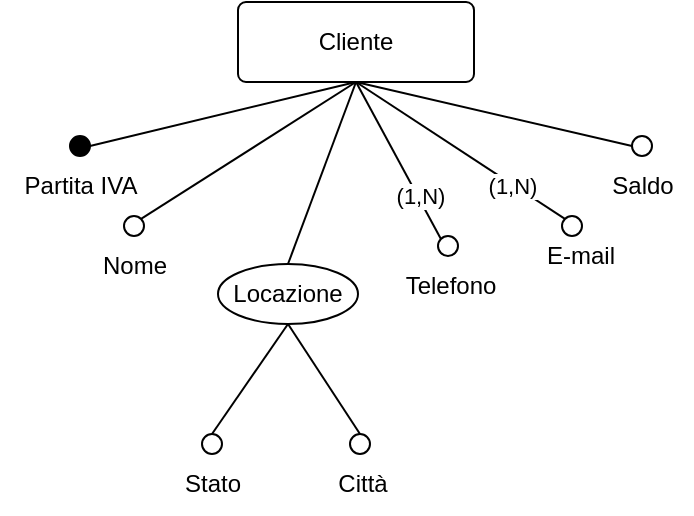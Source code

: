 <mxfile version="20.2.3" type="device"><diagram id="dl30c6Od1xxuoknDg2VW" name="Pagina-1"><mxGraphModel dx="692" dy="427" grid="0" gridSize="10" guides="1" tooltips="1" connect="1" arrows="1" fold="1" page="1" pageScale="1" pageWidth="827" pageHeight="1169" math="0" shadow="0"><root><mxCell id="0"/><mxCell id="1" parent="0"/><mxCell id="Ih-3ut2ILR_tOg8JUn_b-1" value="Cliente" style="rounded=1;arcSize=10;whiteSpace=wrap;html=1;align=center;" parent="1" vertex="1"><mxGeometry x="319" y="28" width="118" height="40" as="geometry"/></mxCell><mxCell id="Ih-3ut2ILR_tOg8JUn_b-3" value="" style="ellipse;whiteSpace=wrap;html=1;aspect=fixed;" parent="1" vertex="1"><mxGeometry x="262" y="135" width="10" height="10" as="geometry"/></mxCell><mxCell id="Ih-3ut2ILR_tOg8JUn_b-4" value="Nome" style="text;html=1;align=center;verticalAlign=middle;resizable=0;points=[];autosize=1;strokeColor=none;fillColor=none;" parent="1" vertex="1"><mxGeometry x="237" y="145" width="60" height="30" as="geometry"/></mxCell><mxCell id="Ih-3ut2ILR_tOg8JUn_b-5" value="" style="ellipse;whiteSpace=wrap;html=1;aspect=fixed;fillColor=#000000;" parent="1" vertex="1"><mxGeometry x="235" y="95" width="10" height="10" as="geometry"/></mxCell><mxCell id="Ih-3ut2ILR_tOg8JUn_b-6" value="" style="ellipse;whiteSpace=wrap;html=1;aspect=fixed;" parent="1" vertex="1"><mxGeometry x="301" y="244" width="10" height="10" as="geometry"/></mxCell><mxCell id="Ih-3ut2ILR_tOg8JUn_b-7" value="" style="ellipse;whiteSpace=wrap;html=1;aspect=fixed;" parent="1" vertex="1"><mxGeometry x="419" y="145" width="10" height="10" as="geometry"/></mxCell><mxCell id="Ih-3ut2ILR_tOg8JUn_b-8" value="" style="ellipse;whiteSpace=wrap;html=1;aspect=fixed;" parent="1" vertex="1"><mxGeometry x="516" y="95" width="10" height="10" as="geometry"/></mxCell><mxCell id="Ih-3ut2ILR_tOg8JUn_b-15" value="Partita IVA" style="text;html=1;align=center;verticalAlign=middle;resizable=0;points=[];autosize=1;strokeColor=none;fillColor=none;" parent="1" vertex="1"><mxGeometry x="200" y="105" width="80" height="30" as="geometry"/></mxCell><mxCell id="Ih-3ut2ILR_tOg8JUn_b-19" value="Locazione" style="ellipse;whiteSpace=wrap;html=1;fillColor=#FFFFFF;" parent="1" vertex="1"><mxGeometry x="309" y="159" width="70" height="30" as="geometry"/></mxCell><mxCell id="Ih-3ut2ILR_tOg8JUn_b-20" value="Stato" style="text;html=1;align=center;verticalAlign=middle;resizable=0;points=[];autosize=1;strokeColor=none;fillColor=none;" parent="1" vertex="1"><mxGeometry x="281" y="254" width="50" height="30" as="geometry"/></mxCell><mxCell id="Ih-3ut2ILR_tOg8JUn_b-21" value="Città" style="text;html=1;align=center;verticalAlign=middle;resizable=0;points=[];autosize=1;strokeColor=none;fillColor=none;" parent="1" vertex="1"><mxGeometry x="356" y="254" width="50" height="30" as="geometry"/></mxCell><mxCell id="Ih-3ut2ILR_tOg8JUn_b-23" value="" style="ellipse;whiteSpace=wrap;html=1;aspect=fixed;" parent="1" vertex="1"><mxGeometry x="375" y="244" width="10" height="10" as="geometry"/></mxCell><mxCell id="Ih-3ut2ILR_tOg8JUn_b-24" value="" style="endArrow=none;html=1;rounded=0;exitX=0.5;exitY=0;exitDx=0;exitDy=0;entryX=0.5;entryY=1;entryDx=0;entryDy=0;" parent="1" source="Ih-3ut2ILR_tOg8JUn_b-6" target="Ih-3ut2ILR_tOg8JUn_b-19" edge="1"><mxGeometry width="50" height="50" relative="1" as="geometry"><mxPoint x="306" y="244" as="sourcePoint"/><mxPoint x="326" y="189" as="targetPoint"/></mxGeometry></mxCell><mxCell id="Ih-3ut2ILR_tOg8JUn_b-25" value="" style="endArrow=none;html=1;rounded=0;entryX=0.5;entryY=1;entryDx=0;entryDy=0;exitX=0.5;exitY=0;exitDx=0;exitDy=0;" parent="1" source="Ih-3ut2ILR_tOg8JUn_b-23" target="Ih-3ut2ILR_tOg8JUn_b-19" edge="1"><mxGeometry width="50" height="50" relative="1" as="geometry"><mxPoint x="346" y="229" as="sourcePoint"/><mxPoint x="396" y="179" as="targetPoint"/></mxGeometry></mxCell><mxCell id="Ih-3ut2ILR_tOg8JUn_b-26" value="" style="endArrow=none;html=1;rounded=0;entryX=0.5;entryY=1;entryDx=0;entryDy=0;exitX=0.5;exitY=0;exitDx=0;exitDy=0;" parent="1" source="Ih-3ut2ILR_tOg8JUn_b-19" target="Ih-3ut2ILR_tOg8JUn_b-1" edge="1"><mxGeometry width="50" height="50" relative="1" as="geometry"><mxPoint x="353" y="180" as="sourcePoint"/><mxPoint x="403" y="130" as="targetPoint"/></mxGeometry></mxCell><mxCell id="Ih-3ut2ILR_tOg8JUn_b-30" value="" style="ellipse;whiteSpace=wrap;html=1;aspect=fixed;" parent="1" vertex="1"><mxGeometry x="481" y="135" width="10" height="10" as="geometry"/></mxCell><mxCell id="Ih-3ut2ILR_tOg8JUn_b-31" value="Telefono" style="text;html=1;align=center;verticalAlign=middle;resizable=0;points=[];autosize=1;strokeColor=none;fillColor=none;" parent="1" vertex="1"><mxGeometry x="390" y="155" width="70" height="30" as="geometry"/></mxCell><mxCell id="Ih-3ut2ILR_tOg8JUn_b-32" value="E-mail" style="text;html=1;align=center;verticalAlign=middle;resizable=0;points=[];autosize=1;strokeColor=none;fillColor=none;" parent="1" vertex="1"><mxGeometry x="460" y="140" width="60" height="30" as="geometry"/></mxCell><mxCell id="Ih-3ut2ILR_tOg8JUn_b-34" value="" style="endArrow=none;html=1;rounded=0;entryX=0.5;entryY=1;entryDx=0;entryDy=0;exitX=0;exitY=0;exitDx=0;exitDy=0;" parent="1" source="Ih-3ut2ILR_tOg8JUn_b-30" target="Ih-3ut2ILR_tOg8JUn_b-1" edge="1"><mxGeometry width="50" height="50" relative="1" as="geometry"><mxPoint x="525" y="120" as="sourcePoint"/><mxPoint x="575" y="70" as="targetPoint"/></mxGeometry></mxCell><mxCell id="19naiXGGOXA5WzLkI-dw-5" value="(1,N)" style="edgeLabel;html=1;align=center;verticalAlign=middle;resizable=0;points=[];" parent="Ih-3ut2ILR_tOg8JUn_b-34" vertex="1" connectable="0"><mxGeometry x="-0.492" y="1" relative="1" as="geometry"><mxPoint as="offset"/></mxGeometry></mxCell><mxCell id="Ih-3ut2ILR_tOg8JUn_b-35" value="" style="endArrow=none;html=1;rounded=0;entryX=0.5;entryY=1;entryDx=0;entryDy=0;exitX=1;exitY=0.5;exitDx=0;exitDy=0;" parent="1" source="Ih-3ut2ILR_tOg8JUn_b-5" target="Ih-3ut2ILR_tOg8JUn_b-1" edge="1"><mxGeometry width="50" height="50" relative="1" as="geometry"><mxPoint x="280" y="130" as="sourcePoint"/><mxPoint x="330" y="80" as="targetPoint"/></mxGeometry></mxCell><mxCell id="Ih-3ut2ILR_tOg8JUn_b-36" value="" style="endArrow=none;html=1;rounded=0;entryX=0.5;entryY=1;entryDx=0;entryDy=0;exitX=1;exitY=0;exitDx=0;exitDy=0;" parent="1" source="Ih-3ut2ILR_tOg8JUn_b-3" target="Ih-3ut2ILR_tOg8JUn_b-1" edge="1"><mxGeometry width="50" height="50" relative="1" as="geometry"><mxPoint x="293" y="145" as="sourcePoint"/><mxPoint x="343" y="95" as="targetPoint"/></mxGeometry></mxCell><mxCell id="Ih-3ut2ILR_tOg8JUn_b-37" value="" style="endArrow=none;html=1;rounded=0;entryX=0.5;entryY=1;entryDx=0;entryDy=0;exitX=0;exitY=0;exitDx=0;exitDy=0;" parent="1" source="Ih-3ut2ILR_tOg8JUn_b-7" target="Ih-3ut2ILR_tOg8JUn_b-1" edge="1"><mxGeometry width="50" height="50" relative="1" as="geometry"><mxPoint x="409" y="185" as="sourcePoint"/><mxPoint x="459" y="135" as="targetPoint"/></mxGeometry></mxCell><mxCell id="19naiXGGOXA5WzLkI-dw-4" value="(1,N)" style="edgeLabel;html=1;align=center;verticalAlign=middle;resizable=0;points=[];" parent="Ih-3ut2ILR_tOg8JUn_b-37" vertex="1" connectable="0"><mxGeometry x="-0.457" y="-1" relative="1" as="geometry"><mxPoint as="offset"/></mxGeometry></mxCell><mxCell id="Ih-3ut2ILR_tOg8JUn_b-38" value="Saldo" style="text;html=1;align=center;verticalAlign=middle;resizable=0;points=[];autosize=1;strokeColor=none;fillColor=none;" parent="1" vertex="1"><mxGeometry x="496" y="105" width="50" height="30" as="geometry"/></mxCell><mxCell id="Ih-3ut2ILR_tOg8JUn_b-40" value="" style="endArrow=none;html=1;rounded=0;exitX=0.5;exitY=1;exitDx=0;exitDy=0;entryX=0;entryY=0.5;entryDx=0;entryDy=0;" parent="1" source="Ih-3ut2ILR_tOg8JUn_b-1" target="Ih-3ut2ILR_tOg8JUn_b-8" edge="1"><mxGeometry width="50" height="50" relative="1" as="geometry"><mxPoint x="481" y="90" as="sourcePoint"/><mxPoint x="520" y="80" as="targetPoint"/></mxGeometry></mxCell></root></mxGraphModel></diagram></mxfile>